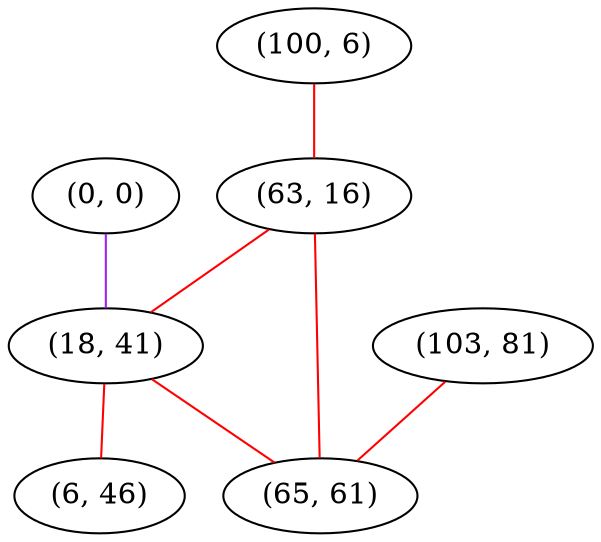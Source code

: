 graph "" {
"(0, 0)";
"(100, 6)";
"(63, 16)";
"(18, 41)";
"(103, 81)";
"(65, 61)";
"(6, 46)";
"(0, 0)" -- "(18, 41)"  [color=purple, key=0, weight=4];
"(100, 6)" -- "(63, 16)"  [color=red, key=0, weight=1];
"(63, 16)" -- "(65, 61)"  [color=red, key=0, weight=1];
"(63, 16)" -- "(18, 41)"  [color=red, key=0, weight=1];
"(18, 41)" -- "(65, 61)"  [color=red, key=0, weight=1];
"(18, 41)" -- "(6, 46)"  [color=red, key=0, weight=1];
"(103, 81)" -- "(65, 61)"  [color=red, key=0, weight=1];
}
